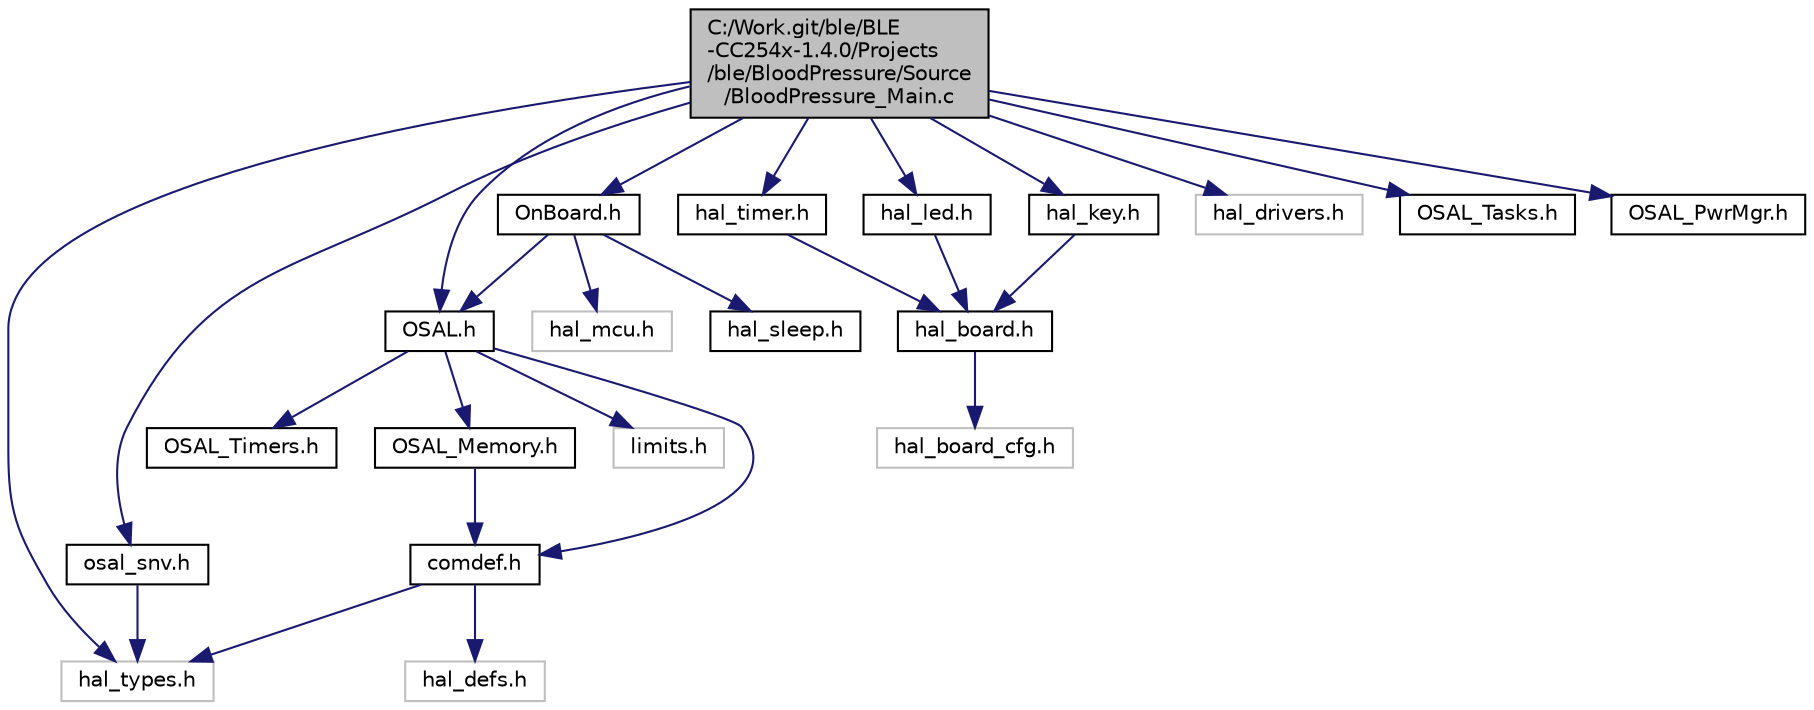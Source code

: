 digraph "C:/Work.git/ble/BLE-CC254x-1.4.0/Projects/ble/BloodPressure/Source/BloodPressure_Main.c"
{
  edge [fontname="Helvetica",fontsize="10",labelfontname="Helvetica",labelfontsize="10"];
  node [fontname="Helvetica",fontsize="10",shape=record];
  Node1 [label="C:/Work.git/ble/BLE\l-CC254x-1.4.0/Projects\l/ble/BloodPressure/Source\l/BloodPressure_Main.c",height=0.2,width=0.4,color="black", fillcolor="grey75", style="filled" fontcolor="black"];
  Node1 -> Node2 [color="midnightblue",fontsize="10",style="solid",fontname="Helvetica"];
  Node2 [label="hal_types.h",height=0.2,width=0.4,color="grey75", fillcolor="white", style="filled"];
  Node1 -> Node3 [color="midnightblue",fontsize="10",style="solid",fontname="Helvetica"];
  Node3 [label="hal_key.h",height=0.2,width=0.4,color="black", fillcolor="white", style="filled",URL="$hal__key_8h.html"];
  Node3 -> Node4 [color="midnightblue",fontsize="10",style="solid",fontname="Helvetica"];
  Node4 [label="hal_board.h",height=0.2,width=0.4,color="black", fillcolor="white", style="filled",URL="$_components_2hal_2include_2hal__board_8h.html"];
  Node4 -> Node5 [color="midnightblue",fontsize="10",style="solid",fontname="Helvetica"];
  Node5 [label="hal_board_cfg.h",height=0.2,width=0.4,color="grey75", fillcolor="white", style="filled"];
  Node1 -> Node6 [color="midnightblue",fontsize="10",style="solid",fontname="Helvetica"];
  Node6 [label="hal_timer.h",height=0.2,width=0.4,color="black", fillcolor="white", style="filled",URL="$hal__timer_8h.html"];
  Node6 -> Node4 [color="midnightblue",fontsize="10",style="solid",fontname="Helvetica"];
  Node1 -> Node7 [color="midnightblue",fontsize="10",style="solid",fontname="Helvetica"];
  Node7 [label="hal_drivers.h",height=0.2,width=0.4,color="grey75", fillcolor="white", style="filled"];
  Node1 -> Node8 [color="midnightblue",fontsize="10",style="solid",fontname="Helvetica"];
  Node8 [label="hal_led.h",height=0.2,width=0.4,color="black", fillcolor="white", style="filled",URL="$hal__led_8h.html"];
  Node8 -> Node4 [color="midnightblue",fontsize="10",style="solid",fontname="Helvetica"];
  Node1 -> Node9 [color="midnightblue",fontsize="10",style="solid",fontname="Helvetica"];
  Node9 [label="OSAL.h",height=0.2,width=0.4,color="black", fillcolor="white", style="filled",URL="$_o_s_a_l_8h.html"];
  Node9 -> Node10 [color="midnightblue",fontsize="10",style="solid",fontname="Helvetica"];
  Node10 [label="limits.h",height=0.2,width=0.4,color="grey75", fillcolor="white", style="filled"];
  Node9 -> Node11 [color="midnightblue",fontsize="10",style="solid",fontname="Helvetica"];
  Node11 [label="comdef.h",height=0.2,width=0.4,color="black", fillcolor="white", style="filled",URL="$comdef_8h.html"];
  Node11 -> Node2 [color="midnightblue",fontsize="10",style="solid",fontname="Helvetica"];
  Node11 -> Node12 [color="midnightblue",fontsize="10",style="solid",fontname="Helvetica"];
  Node12 [label="hal_defs.h",height=0.2,width=0.4,color="grey75", fillcolor="white", style="filled"];
  Node9 -> Node13 [color="midnightblue",fontsize="10",style="solid",fontname="Helvetica"];
  Node13 [label="OSAL_Memory.h",height=0.2,width=0.4,color="black", fillcolor="white", style="filled",URL="$_o_s_a_l___memory_8h.html"];
  Node13 -> Node11 [color="midnightblue",fontsize="10",style="solid",fontname="Helvetica"];
  Node9 -> Node14 [color="midnightblue",fontsize="10",style="solid",fontname="Helvetica"];
  Node14 [label="OSAL_Timers.h",height=0.2,width=0.4,color="black", fillcolor="white", style="filled",URL="$_o_s_a_l___timers_8h.html"];
  Node1 -> Node15 [color="midnightblue",fontsize="10",style="solid",fontname="Helvetica"];
  Node15 [label="OSAL_Tasks.h",height=0.2,width=0.4,color="black", fillcolor="white", style="filled",URL="$_o_s_a_l___tasks_8h.html"];
  Node1 -> Node16 [color="midnightblue",fontsize="10",style="solid",fontname="Helvetica"];
  Node16 [label="OSAL_PwrMgr.h",height=0.2,width=0.4,color="black", fillcolor="white", style="filled",URL="$_o_s_a_l___pwr_mgr_8h.html"];
  Node1 -> Node17 [color="midnightblue",fontsize="10",style="solid",fontname="Helvetica"];
  Node17 [label="osal_snv.h",height=0.2,width=0.4,color="black", fillcolor="white", style="filled",URL="$osal__snv_8h.html"];
  Node17 -> Node2 [color="midnightblue",fontsize="10",style="solid",fontname="Helvetica"];
  Node1 -> Node18 [color="midnightblue",fontsize="10",style="solid",fontname="Helvetica"];
  Node18 [label="OnBoard.h",height=0.2,width=0.4,color="black", fillcolor="white", style="filled",URL="$_on_board_8h.html"];
  Node18 -> Node19 [color="midnightblue",fontsize="10",style="solid",fontname="Helvetica"];
  Node19 [label="hal_mcu.h",height=0.2,width=0.4,color="grey75", fillcolor="white", style="filled"];
  Node18 -> Node20 [color="midnightblue",fontsize="10",style="solid",fontname="Helvetica"];
  Node20 [label="hal_sleep.h",height=0.2,width=0.4,color="black", fillcolor="white", style="filled",URL="$hal__sleep_8h.html"];
  Node18 -> Node9 [color="midnightblue",fontsize="10",style="solid",fontname="Helvetica"];
}
